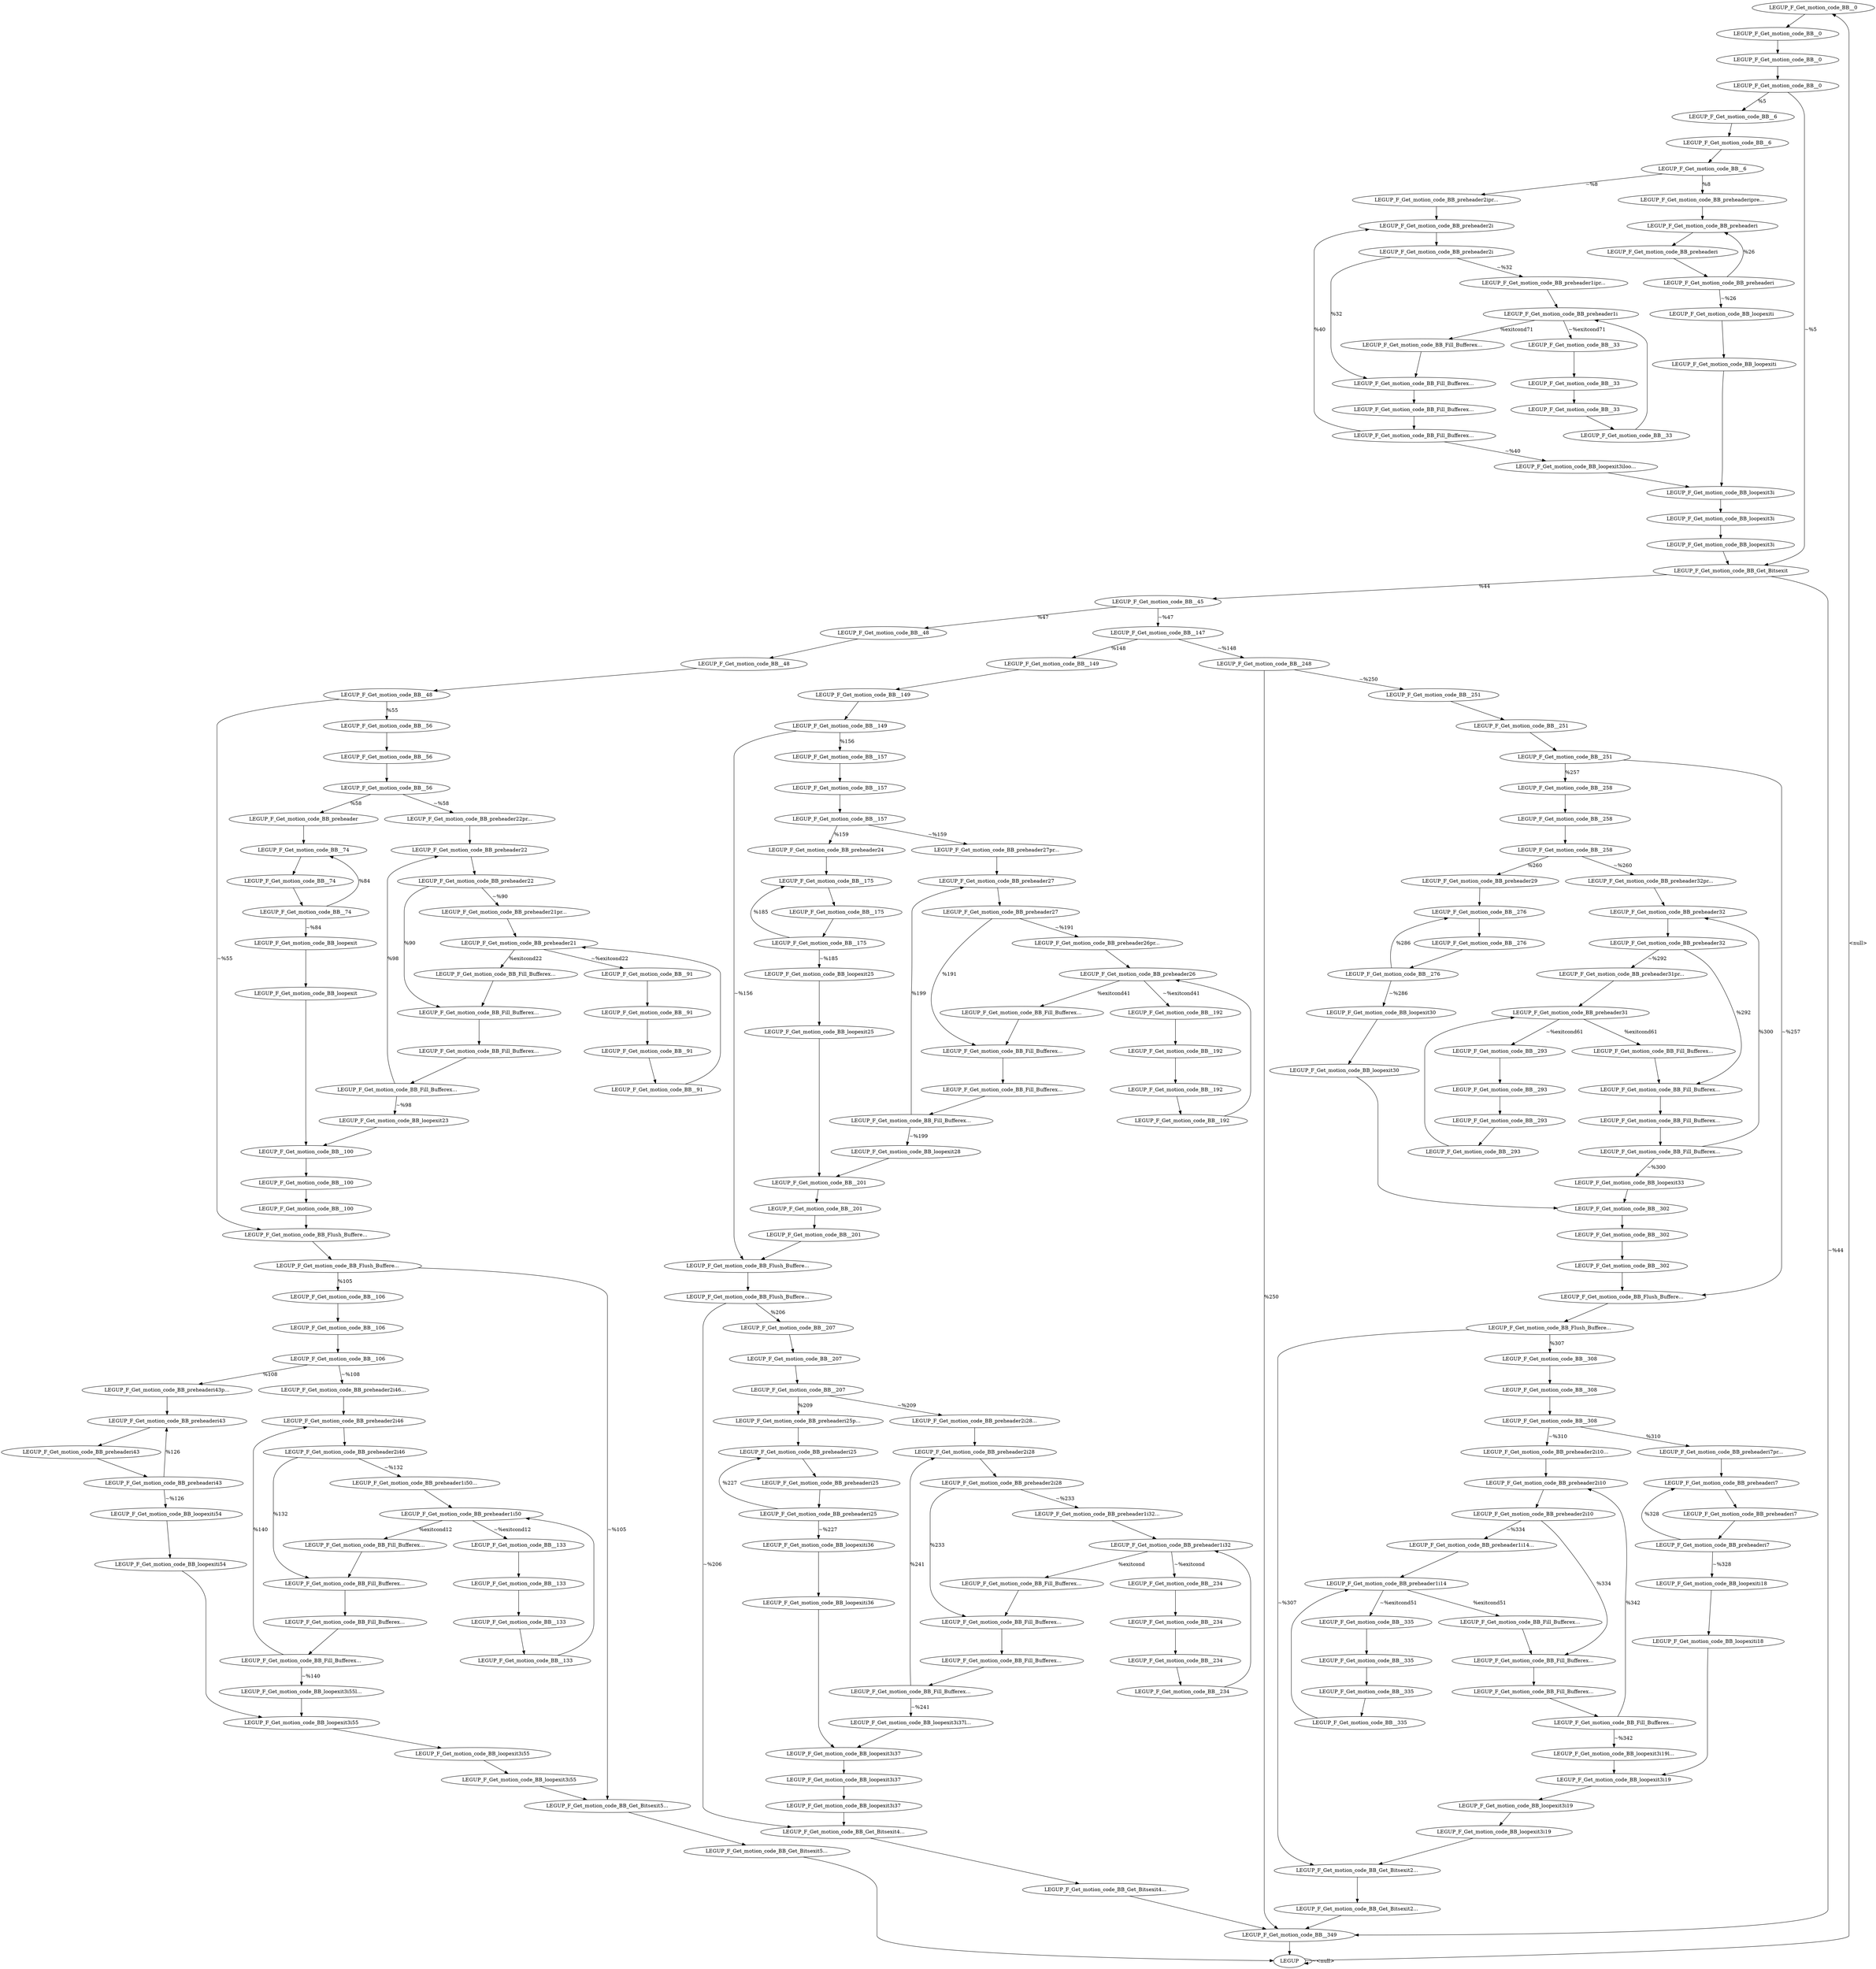 digraph {
Node0x30d54e0[label="LEGUP_F_Get_motion_code_BB__0"];
Node0x30d5340[label="LEGUP"];
Node0x30d5340 -> Node0x30d54e0[label="<null>"];
Node0x30d5340 -> Node0x30d5340[label="~<null>"];
Node0x30d55b0[label="LEGUP_F_Get_motion_code_BB__0"];
Node0x30d54e0 -> Node0x30d55b0;
Node0x30d5680[label="LEGUP_F_Get_motion_code_BB__0"];
Node0x30d55b0 -> Node0x30d5680;
Node0x30d5750[label="LEGUP_F_Get_motion_code_BB__0"];
Node0x30d5680 -> Node0x30d5750;
Node0x30d5820[label="LEGUP_F_Get_motion_code_BB__6"];
Node0x30d5750 -> Node0x30d5820[label="%5"];
Node0x30d6d40[label="LEGUP_F_Get_motion_code_BB_Get_Bitsexit"];
Node0x30d5750 -> Node0x30d6d40[label="~%5"];
Node0x30d58f0[label="LEGUP_F_Get_motion_code_BB__6"];
Node0x30d5820 -> Node0x30d58f0;
Node0x30d59c0[label="LEGUP_F_Get_motion_code_BB__6"];
Node0x30d58f0 -> Node0x30d59c0;
Node0x30d5b60[label="LEGUP_F_Get_motion_code_BB_preheaderipre..."];
Node0x30d59c0 -> Node0x30d5b60[label="%8"];
Node0x30d5a90[label="LEGUP_F_Get_motion_code_BB_preheader2ipr..."];
Node0x30d59c0 -> Node0x30d5a90[label="~%8"];
Node0x30d5ea0[label="LEGUP_F_Get_motion_code_BB_preheader2i"];
Node0x30d5a90 -> Node0x30d5ea0;
Node0x30d5c30[label="LEGUP_F_Get_motion_code_BB_preheaderi"];
Node0x30d5b60 -> Node0x30d5c30;
Node0x30d5d00[label="LEGUP_F_Get_motion_code_BB_preheaderi"];
Node0x30d5c30 -> Node0x30d5d00;
Node0x30d5dd0[label="LEGUP_F_Get_motion_code_BB_preheaderi"];
Node0x30d5d00 -> Node0x30d5dd0;
Node0x30d5dd0 -> Node0x30d5c30[label="%26"];
Node0x30d6860[label="LEGUP_F_Get_motion_code_BB_loopexiti"];
Node0x30d5dd0 -> Node0x30d6860[label="~%26"];
Node0x30d5f70[label="LEGUP_F_Get_motion_code_BB_preheader2i"];
Node0x30d5ea0 -> Node0x30d5f70;
Node0x30d65f0[label="LEGUP_F_Get_motion_code_BB_Fill_Bufferex..."];
Node0x30d5f70 -> Node0x30d65f0[label="%32"];
Node0x30d6040[label="LEGUP_F_Get_motion_code_BB_preheader1ipr..."];
Node0x30d5f70 -> Node0x30d6040[label="~%32"];
Node0x30d6110[label="LEGUP_F_Get_motion_code_BB_preheader1i"];
Node0x30d6040 -> Node0x30d6110;
Node0x30d6520[label="LEGUP_F_Get_motion_code_BB_Fill_Bufferex..."];
Node0x30d6110 -> Node0x30d6520[label="%exitcond71"];
Node0x30d61e0[label="LEGUP_F_Get_motion_code_BB__33"];
Node0x30d6110 -> Node0x30d61e0[label="~%exitcond71"];
Node0x30d62b0[label="LEGUP_F_Get_motion_code_BB__33"];
Node0x30d61e0 -> Node0x30d62b0;
Node0x30d6380[label="LEGUP_F_Get_motion_code_BB__33"];
Node0x30d62b0 -> Node0x30d6380;
Node0x30d6450[label="LEGUP_F_Get_motion_code_BB__33"];
Node0x30d6380 -> Node0x30d6450;
Node0x30d6450 -> Node0x30d6110;
Node0x30d6520 -> Node0x30d65f0;
Node0x30d66c0[label="LEGUP_F_Get_motion_code_BB_Fill_Bufferex..."];
Node0x30d65f0 -> Node0x30d66c0;
Node0x30d6790[label="LEGUP_F_Get_motion_code_BB_Fill_Bufferex..."];
Node0x30d66c0 -> Node0x30d6790;
Node0x30d6790 -> Node0x30d5ea0[label="%40"];
Node0x30d6a00[label="LEGUP_F_Get_motion_code_BB_loopexit3iloo..."];
Node0x30d6790 -> Node0x30d6a00[label="~%40"];
Node0x30d6930[label="LEGUP_F_Get_motion_code_BB_loopexiti"];
Node0x30d6860 -> Node0x30d6930;
Node0x30d6ad0[label="LEGUP_F_Get_motion_code_BB_loopexit3i"];
Node0x30d6930 -> Node0x30d6ad0;
Node0x30d6a00 -> Node0x30d6ad0;
Node0x30d6ba0[label="LEGUP_F_Get_motion_code_BB_loopexit3i"];
Node0x30d6ad0 -> Node0x30d6ba0;
Node0x30d6c70[label="LEGUP_F_Get_motion_code_BB_loopexit3i"];
Node0x30d6ba0 -> Node0x30d6c70;
Node0x30d6c70 -> Node0x30d6d40;
Node0x30d6e10[label="LEGUP_F_Get_motion_code_BB__45"];
Node0x30d6d40 -> Node0x30d6e10[label="%44"];
Node0x30f15e0[label="LEGUP_F_Get_motion_code_BB__349"];
Node0x30d6d40 -> Node0x30f15e0[label="~%44"];
Node0x30d6ee0[label="LEGUP_F_Get_motion_code_BB__48"];
Node0x30d6e10 -> Node0x30d6ee0[label="%47"];
Node0x30eb460[label="LEGUP_F_Get_motion_code_BB__147"];
Node0x30d6e10 -> Node0x30eb460[label="~%47"];
Node0x30d6fb0[label="LEGUP_F_Get_motion_code_BB__48"];
Node0x30d6ee0 -> Node0x30d6fb0;
Node0x30d7080[label="LEGUP_F_Get_motion_code_BB__48"];
Node0x30d6fb0 -> Node0x30d7080;
Node0x30d7150[label="LEGUP_F_Get_motion_code_BB__56"];
Node0x30d7080 -> Node0x30d7150[label="%55"];
Node0x30e9c00[label="LEGUP_F_Get_motion_code_BB_Flush_Buffere..."];
Node0x30d7080 -> Node0x30e9c00[label="~%55"];
Node0x30d7220[label="LEGUP_F_Get_motion_code_BB__56"];
Node0x30d7150 -> Node0x30d7220;
Node0x30d72f0[label="LEGUP_F_Get_motion_code_BB__56"];
Node0x30d7220 -> Node0x30d72f0;
Node0x30d7490[label="LEGUP_F_Get_motion_code_BB_preheader"];
Node0x30d72f0 -> Node0x30d7490[label="%58"];
Node0x30d73c0[label="LEGUP_F_Get_motion_code_BB_preheader22pr..."];
Node0x30d72f0 -> Node0x30d73c0[label="~%58"];
Node0x30d77d0[label="LEGUP_F_Get_motion_code_BB_preheader22"];
Node0x30d73c0 -> Node0x30d77d0;
Node0x30d7560[label="LEGUP_F_Get_motion_code_BB__74"];
Node0x30d7490 -> Node0x30d7560;
Node0x30d7630[label="LEGUP_F_Get_motion_code_BB__74"];
Node0x30d7560 -> Node0x30d7630;
Node0x30d7700[label="LEGUP_F_Get_motion_code_BB__74"];
Node0x30d7630 -> Node0x30d7700;
Node0x30d7700 -> Node0x30d7560[label="%84"];
Node0x30e9720[label="LEGUP_F_Get_motion_code_BB_loopexit"];
Node0x30d7700 -> Node0x30e9720[label="~%84"];
Node0x30d78a0[label="LEGUP_F_Get_motion_code_BB_preheader22"];
Node0x30d77d0 -> Node0x30d78a0;
Node0x30e94b0[label="LEGUP_F_Get_motion_code_BB_Fill_Bufferex..."];
Node0x30d78a0 -> Node0x30e94b0[label="%90"];
Node0x30d7970[label="LEGUP_F_Get_motion_code_BB_preheader21pr..."];
Node0x30d78a0 -> Node0x30d7970[label="~%90"];
Node0x30d7a40[label="LEGUP_F_Get_motion_code_BB_preheader21"];
Node0x30d7970 -> Node0x30d7a40;
Node0x30e93e0[label="LEGUP_F_Get_motion_code_BB_Fill_Bufferex..."];
Node0x30d7a40 -> Node0x30e93e0[label="%exitcond22"];
Node0x30d7b10[label="LEGUP_F_Get_motion_code_BB__91"];
Node0x30d7a40 -> Node0x30d7b10[label="~%exitcond22"];
Node0x30d7be0[label="LEGUP_F_Get_motion_code_BB__91"];
Node0x30d7b10 -> Node0x30d7be0;
Node0x30d7cb0[label="LEGUP_F_Get_motion_code_BB__91"];
Node0x30d7be0 -> Node0x30d7cb0;
Node0x30e9310[label="LEGUP_F_Get_motion_code_BB__91"];
Node0x30d7cb0 -> Node0x30e9310;
Node0x30e9310 -> Node0x30d7a40;
Node0x30e93e0 -> Node0x30e94b0;
Node0x30e9580[label="LEGUP_F_Get_motion_code_BB_Fill_Bufferex..."];
Node0x30e94b0 -> Node0x30e9580;
Node0x30e9650[label="LEGUP_F_Get_motion_code_BB_Fill_Bufferex..."];
Node0x30e9580 -> Node0x30e9650;
Node0x30e9650 -> Node0x30d77d0[label="%98"];
Node0x30e98c0[label="LEGUP_F_Get_motion_code_BB_loopexit23"];
Node0x30e9650 -> Node0x30e98c0[label="~%98"];
Node0x30e97f0[label="LEGUP_F_Get_motion_code_BB_loopexit"];
Node0x30e9720 -> Node0x30e97f0;
Node0x30e9990[label="LEGUP_F_Get_motion_code_BB__100"];
Node0x30e97f0 -> Node0x30e9990;
Node0x30e98c0 -> Node0x30e9990;
Node0x30e9a60[label="LEGUP_F_Get_motion_code_BB__100"];
Node0x30e9990 -> Node0x30e9a60;
Node0x30e9b30[label="LEGUP_F_Get_motion_code_BB__100"];
Node0x30e9a60 -> Node0x30e9b30;
Node0x30e9b30 -> Node0x30e9c00;
Node0x30e9cd0[label="LEGUP_F_Get_motion_code_BB_Flush_Buffere..."];
Node0x30e9c00 -> Node0x30e9cd0;
Node0x30e9da0[label="LEGUP_F_Get_motion_code_BB__106"];
Node0x30e9cd0 -> Node0x30e9da0[label="%105"];
Node0x30eb2c0[label="LEGUP_F_Get_motion_code_BB_Get_Bitsexit5..."];
Node0x30e9cd0 -> Node0x30eb2c0[label="~%105"];
Node0x30e9e70[label="LEGUP_F_Get_motion_code_BB__106"];
Node0x30e9da0 -> Node0x30e9e70;
Node0x30e9f40[label="LEGUP_F_Get_motion_code_BB__106"];
Node0x30e9e70 -> Node0x30e9f40;
Node0x30ea0e0[label="LEGUP_F_Get_motion_code_BB_preheaderi43p..."];
Node0x30e9f40 -> Node0x30ea0e0[label="%108"];
Node0x30ea010[label="LEGUP_F_Get_motion_code_BB_preheader2i46..."];
Node0x30e9f40 -> Node0x30ea010[label="~%108"];
Node0x30ea420[label="LEGUP_F_Get_motion_code_BB_preheader2i46"];
Node0x30ea010 -> Node0x30ea420;
Node0x30ea1b0[label="LEGUP_F_Get_motion_code_BB_preheaderi43"];
Node0x30ea0e0 -> Node0x30ea1b0;
Node0x30ea280[label="LEGUP_F_Get_motion_code_BB_preheaderi43"];
Node0x30ea1b0 -> Node0x30ea280;
Node0x30ea350[label="LEGUP_F_Get_motion_code_BB_preheaderi43"];
Node0x30ea280 -> Node0x30ea350;
Node0x30ea350 -> Node0x30ea1b0[label="%126"];
Node0x30eade0[label="LEGUP_F_Get_motion_code_BB_loopexiti54"];
Node0x30ea350 -> Node0x30eade0[label="~%126"];
Node0x30ea4f0[label="LEGUP_F_Get_motion_code_BB_preheader2i46"];
Node0x30ea420 -> Node0x30ea4f0;
Node0x30eab70[label="LEGUP_F_Get_motion_code_BB_Fill_Bufferex..."];
Node0x30ea4f0 -> Node0x30eab70[label="%132"];
Node0x30ea5c0[label="LEGUP_F_Get_motion_code_BB_preheader1i50..."];
Node0x30ea4f0 -> Node0x30ea5c0[label="~%132"];
Node0x30ea690[label="LEGUP_F_Get_motion_code_BB_preheader1i50"];
Node0x30ea5c0 -> Node0x30ea690;
Node0x30eaaa0[label="LEGUP_F_Get_motion_code_BB_Fill_Bufferex..."];
Node0x30ea690 -> Node0x30eaaa0[label="%exitcond12"];
Node0x30ea760[label="LEGUP_F_Get_motion_code_BB__133"];
Node0x30ea690 -> Node0x30ea760[label="~%exitcond12"];
Node0x30ea830[label="LEGUP_F_Get_motion_code_BB__133"];
Node0x30ea760 -> Node0x30ea830;
Node0x30ea900[label="LEGUP_F_Get_motion_code_BB__133"];
Node0x30ea830 -> Node0x30ea900;
Node0x30ea9d0[label="LEGUP_F_Get_motion_code_BB__133"];
Node0x30ea900 -> Node0x30ea9d0;
Node0x30ea9d0 -> Node0x30ea690;
Node0x30eaaa0 -> Node0x30eab70;
Node0x30eac40[label="LEGUP_F_Get_motion_code_BB_Fill_Bufferex..."];
Node0x30eab70 -> Node0x30eac40;
Node0x30ead10[label="LEGUP_F_Get_motion_code_BB_Fill_Bufferex..."];
Node0x30eac40 -> Node0x30ead10;
Node0x30ead10 -> Node0x30ea420[label="%140"];
Node0x30eaf80[label="LEGUP_F_Get_motion_code_BB_loopexit3i55l..."];
Node0x30ead10 -> Node0x30eaf80[label="~%140"];
Node0x30eaeb0[label="LEGUP_F_Get_motion_code_BB_loopexiti54"];
Node0x30eade0 -> Node0x30eaeb0;
Node0x30eb050[label="LEGUP_F_Get_motion_code_BB_loopexit3i55"];
Node0x30eaeb0 -> Node0x30eb050;
Node0x30eaf80 -> Node0x30eb050;
Node0x30eb120[label="LEGUP_F_Get_motion_code_BB_loopexit3i55"];
Node0x30eb050 -> Node0x30eb120;
Node0x30eb1f0[label="LEGUP_F_Get_motion_code_BB_loopexit3i55"];
Node0x30eb120 -> Node0x30eb1f0;
Node0x30eb1f0 -> Node0x30eb2c0;
Node0x30eb390[label="LEGUP_F_Get_motion_code_BB_Get_Bitsexit5..."];
Node0x30eb2c0 -> Node0x30eb390;
Node0x30eb390 -> Node0x30d5340;
Node0x30eb530[label="LEGUP_F_Get_motion_code_BB__149"];
Node0x30eb460 -> Node0x30eb530[label="%148"];
Node0x30ee520[label="LEGUP_F_Get_motion_code_BB__248"];
Node0x30eb460 -> Node0x30ee520[label="~%148"];
Node0x30eb600[label="LEGUP_F_Get_motion_code_BB__149"];
Node0x30eb530 -> Node0x30eb600;
Node0x30eb6d0[label="LEGUP_F_Get_motion_code_BB__149"];
Node0x30eb600 -> Node0x30eb6d0;
Node0x30eb7a0[label="LEGUP_F_Get_motion_code_BB__157"];
Node0x30eb6d0 -> Node0x30eb7a0[label="%156"];
Node0x30eccc0[label="LEGUP_F_Get_motion_code_BB_Flush_Buffere..."];
Node0x30eb6d0 -> Node0x30eccc0[label="~%156"];
Node0x30eb870[label="LEGUP_F_Get_motion_code_BB__157"];
Node0x30eb7a0 -> Node0x30eb870;
Node0x30eb940[label="LEGUP_F_Get_motion_code_BB__157"];
Node0x30eb870 -> Node0x30eb940;
Node0x30ebae0[label="LEGUP_F_Get_motion_code_BB_preheader24"];
Node0x30eb940 -> Node0x30ebae0[label="%159"];
Node0x30eba10[label="LEGUP_F_Get_motion_code_BB_preheader27pr..."];
Node0x30eb940 -> Node0x30eba10[label="~%159"];
Node0x30ebe20[label="LEGUP_F_Get_motion_code_BB_preheader27"];
Node0x30eba10 -> Node0x30ebe20;
Node0x30ebbb0[label="LEGUP_F_Get_motion_code_BB__175"];
Node0x30ebae0 -> Node0x30ebbb0;
Node0x30ebc80[label="LEGUP_F_Get_motion_code_BB__175"];
Node0x30ebbb0 -> Node0x30ebc80;
Node0x30ebd50[label="LEGUP_F_Get_motion_code_BB__175"];
Node0x30ebc80 -> Node0x30ebd50;
Node0x30ebd50 -> Node0x30ebbb0[label="%185"];
Node0x30ec7e0[label="LEGUP_F_Get_motion_code_BB_loopexit25"];
Node0x30ebd50 -> Node0x30ec7e0[label="~%185"];
Node0x30ebef0[label="LEGUP_F_Get_motion_code_BB_preheader27"];
Node0x30ebe20 -> Node0x30ebef0;
Node0x30ec570[label="LEGUP_F_Get_motion_code_BB_Fill_Bufferex..."];
Node0x30ebef0 -> Node0x30ec570[label="%191"];
Node0x30ebfc0[label="LEGUP_F_Get_motion_code_BB_preheader26pr..."];
Node0x30ebef0 -> Node0x30ebfc0[label="~%191"];
Node0x30ec090[label="LEGUP_F_Get_motion_code_BB_preheader26"];
Node0x30ebfc0 -> Node0x30ec090;
Node0x30ec4a0[label="LEGUP_F_Get_motion_code_BB_Fill_Bufferex..."];
Node0x30ec090 -> Node0x30ec4a0[label="%exitcond41"];
Node0x30ec160[label="LEGUP_F_Get_motion_code_BB__192"];
Node0x30ec090 -> Node0x30ec160[label="~%exitcond41"];
Node0x30ec230[label="LEGUP_F_Get_motion_code_BB__192"];
Node0x30ec160 -> Node0x30ec230;
Node0x30ec300[label="LEGUP_F_Get_motion_code_BB__192"];
Node0x30ec230 -> Node0x30ec300;
Node0x30ec3d0[label="LEGUP_F_Get_motion_code_BB__192"];
Node0x30ec300 -> Node0x30ec3d0;
Node0x30ec3d0 -> Node0x30ec090;
Node0x30ec4a0 -> Node0x30ec570;
Node0x30ec640[label="LEGUP_F_Get_motion_code_BB_Fill_Bufferex..."];
Node0x30ec570 -> Node0x30ec640;
Node0x30ec710[label="LEGUP_F_Get_motion_code_BB_Fill_Bufferex..."];
Node0x30ec640 -> Node0x30ec710;
Node0x30ec710 -> Node0x30ebe20[label="%199"];
Node0x30ec980[label="LEGUP_F_Get_motion_code_BB_loopexit28"];
Node0x30ec710 -> Node0x30ec980[label="~%199"];
Node0x30ec8b0[label="LEGUP_F_Get_motion_code_BB_loopexit25"];
Node0x30ec7e0 -> Node0x30ec8b0;
Node0x30eca50[label="LEGUP_F_Get_motion_code_BB__201"];
Node0x30ec8b0 -> Node0x30eca50;
Node0x30ec980 -> Node0x30eca50;
Node0x30ecb20[label="LEGUP_F_Get_motion_code_BB__201"];
Node0x30eca50 -> Node0x30ecb20;
Node0x30ecbf0[label="LEGUP_F_Get_motion_code_BB__201"];
Node0x30ecb20 -> Node0x30ecbf0;
Node0x30ecbf0 -> Node0x30eccc0;
Node0x30ecd90[label="LEGUP_F_Get_motion_code_BB_Flush_Buffere..."];
Node0x30eccc0 -> Node0x30ecd90;
Node0x30ece60[label="LEGUP_F_Get_motion_code_BB__207"];
Node0x30ecd90 -> Node0x30ece60[label="%206"];
Node0x30ee380[label="LEGUP_F_Get_motion_code_BB_Get_Bitsexit4..."];
Node0x30ecd90 -> Node0x30ee380[label="~%206"];
Node0x30ecf30[label="LEGUP_F_Get_motion_code_BB__207"];
Node0x30ece60 -> Node0x30ecf30;
Node0x30ed000[label="LEGUP_F_Get_motion_code_BB__207"];
Node0x30ecf30 -> Node0x30ed000;
Node0x30ed1a0[label="LEGUP_F_Get_motion_code_BB_preheaderi25p..."];
Node0x30ed000 -> Node0x30ed1a0[label="%209"];
Node0x30ed0d0[label="LEGUP_F_Get_motion_code_BB_preheader2i28..."];
Node0x30ed000 -> Node0x30ed0d0[label="~%209"];
Node0x30ed4e0[label="LEGUP_F_Get_motion_code_BB_preheader2i28"];
Node0x30ed0d0 -> Node0x30ed4e0;
Node0x30ed270[label="LEGUP_F_Get_motion_code_BB_preheaderi25"];
Node0x30ed1a0 -> Node0x30ed270;
Node0x30ed340[label="LEGUP_F_Get_motion_code_BB_preheaderi25"];
Node0x30ed270 -> Node0x30ed340;
Node0x30ed410[label="LEGUP_F_Get_motion_code_BB_preheaderi25"];
Node0x30ed340 -> Node0x30ed410;
Node0x30ed410 -> Node0x30ed270[label="%227"];
Node0x30edea0[label="LEGUP_F_Get_motion_code_BB_loopexiti36"];
Node0x30ed410 -> Node0x30edea0[label="~%227"];
Node0x30ed5b0[label="LEGUP_F_Get_motion_code_BB_preheader2i28"];
Node0x30ed4e0 -> Node0x30ed5b0;
Node0x30edc30[label="LEGUP_F_Get_motion_code_BB_Fill_Bufferex..."];
Node0x30ed5b0 -> Node0x30edc30[label="%233"];
Node0x30ed680[label="LEGUP_F_Get_motion_code_BB_preheader1i32..."];
Node0x30ed5b0 -> Node0x30ed680[label="~%233"];
Node0x30ed750[label="LEGUP_F_Get_motion_code_BB_preheader1i32"];
Node0x30ed680 -> Node0x30ed750;
Node0x30edb60[label="LEGUP_F_Get_motion_code_BB_Fill_Bufferex..."];
Node0x30ed750 -> Node0x30edb60[label="%exitcond"];
Node0x30ed820[label="LEGUP_F_Get_motion_code_BB__234"];
Node0x30ed750 -> Node0x30ed820[label="~%exitcond"];
Node0x30ed8f0[label="LEGUP_F_Get_motion_code_BB__234"];
Node0x30ed820 -> Node0x30ed8f0;
Node0x30ed9c0[label="LEGUP_F_Get_motion_code_BB__234"];
Node0x30ed8f0 -> Node0x30ed9c0;
Node0x30eda90[label="LEGUP_F_Get_motion_code_BB__234"];
Node0x30ed9c0 -> Node0x30eda90;
Node0x30eda90 -> Node0x30ed750;
Node0x30edb60 -> Node0x30edc30;
Node0x30edd00[label="LEGUP_F_Get_motion_code_BB_Fill_Bufferex..."];
Node0x30edc30 -> Node0x30edd00;
Node0x30eddd0[label="LEGUP_F_Get_motion_code_BB_Fill_Bufferex..."];
Node0x30edd00 -> Node0x30eddd0;
Node0x30eddd0 -> Node0x30ed4e0[label="%241"];
Node0x30ee040[label="LEGUP_F_Get_motion_code_BB_loopexit3i37l..."];
Node0x30eddd0 -> Node0x30ee040[label="~%241"];
Node0x30edf70[label="LEGUP_F_Get_motion_code_BB_loopexiti36"];
Node0x30edea0 -> Node0x30edf70;
Node0x30ee110[label="LEGUP_F_Get_motion_code_BB_loopexit3i37"];
Node0x30edf70 -> Node0x30ee110;
Node0x30ee040 -> Node0x30ee110;
Node0x30ee1e0[label="LEGUP_F_Get_motion_code_BB_loopexit3i37"];
Node0x30ee110 -> Node0x30ee1e0;
Node0x30ee2b0[label="LEGUP_F_Get_motion_code_BB_loopexit3i37"];
Node0x30ee1e0 -> Node0x30ee2b0;
Node0x30ee2b0 -> Node0x30ee380;
Node0x30ee450[label="LEGUP_F_Get_motion_code_BB_Get_Bitsexit4..."];
Node0x30ee380 -> Node0x30ee450;
Node0x30ee450 -> Node0x30f15e0;
Node0x30ee520 -> Node0x30f15e0[label="%250"];
Node0x30ee5f0[label="LEGUP_F_Get_motion_code_BB__251"];
Node0x30ee520 -> Node0x30ee5f0[label="~%250"];
Node0x30ee6c0[label="LEGUP_F_Get_motion_code_BB__251"];
Node0x30ee5f0 -> Node0x30ee6c0;
Node0x30ee790[label="LEGUP_F_Get_motion_code_BB__251"];
Node0x30ee6c0 -> Node0x30ee790;
Node0x30ee860[label="LEGUP_F_Get_motion_code_BB__258"];
Node0x30ee790 -> Node0x30ee860[label="%257"];
Node0x30efd80[label="LEGUP_F_Get_motion_code_BB_Flush_Buffere..."];
Node0x30ee790 -> Node0x30efd80[label="~%257"];
Node0x30ee930[label="LEGUP_F_Get_motion_code_BB__258"];
Node0x30ee860 -> Node0x30ee930;
Node0x30eea00[label="LEGUP_F_Get_motion_code_BB__258"];
Node0x30ee930 -> Node0x30eea00;
Node0x30eeba0[label="LEGUP_F_Get_motion_code_BB_preheader29"];
Node0x30eea00 -> Node0x30eeba0[label="%260"];
Node0x30eead0[label="LEGUP_F_Get_motion_code_BB_preheader32pr..."];
Node0x30eea00 -> Node0x30eead0[label="~%260"];
Node0x30eeee0[label="LEGUP_F_Get_motion_code_BB_preheader32"];
Node0x30eead0 -> Node0x30eeee0;
Node0x30eec70[label="LEGUP_F_Get_motion_code_BB__276"];
Node0x30eeba0 -> Node0x30eec70;
Node0x30eed40[label="LEGUP_F_Get_motion_code_BB__276"];
Node0x30eec70 -> Node0x30eed40;
Node0x30eee10[label="LEGUP_F_Get_motion_code_BB__276"];
Node0x30eed40 -> Node0x30eee10;
Node0x30eee10 -> Node0x30eec70[label="%286"];
Node0x30ef8a0[label="LEGUP_F_Get_motion_code_BB_loopexit30"];
Node0x30eee10 -> Node0x30ef8a0[label="~%286"];
Node0x30eefb0[label="LEGUP_F_Get_motion_code_BB_preheader32"];
Node0x30eeee0 -> Node0x30eefb0;
Node0x30ef630[label="LEGUP_F_Get_motion_code_BB_Fill_Bufferex..."];
Node0x30eefb0 -> Node0x30ef630[label="%292"];
Node0x30ef080[label="LEGUP_F_Get_motion_code_BB_preheader31pr..."];
Node0x30eefb0 -> Node0x30ef080[label="~%292"];
Node0x30ef150[label="LEGUP_F_Get_motion_code_BB_preheader31"];
Node0x30ef080 -> Node0x30ef150;
Node0x30ef560[label="LEGUP_F_Get_motion_code_BB_Fill_Bufferex..."];
Node0x30ef150 -> Node0x30ef560[label="%exitcond61"];
Node0x30ef220[label="LEGUP_F_Get_motion_code_BB__293"];
Node0x30ef150 -> Node0x30ef220[label="~%exitcond61"];
Node0x30ef2f0[label="LEGUP_F_Get_motion_code_BB__293"];
Node0x30ef220 -> Node0x30ef2f0;
Node0x30ef3c0[label="LEGUP_F_Get_motion_code_BB__293"];
Node0x30ef2f0 -> Node0x30ef3c0;
Node0x30ef490[label="LEGUP_F_Get_motion_code_BB__293"];
Node0x30ef3c0 -> Node0x30ef490;
Node0x30ef490 -> Node0x30ef150;
Node0x30ef560 -> Node0x30ef630;
Node0x30ef700[label="LEGUP_F_Get_motion_code_BB_Fill_Bufferex..."];
Node0x30ef630 -> Node0x30ef700;
Node0x30ef7d0[label="LEGUP_F_Get_motion_code_BB_Fill_Bufferex..."];
Node0x30ef700 -> Node0x30ef7d0;
Node0x30ef7d0 -> Node0x30eeee0[label="%300"];
Node0x30efa40[label="LEGUP_F_Get_motion_code_BB_loopexit33"];
Node0x30ef7d0 -> Node0x30efa40[label="~%300"];
Node0x30ef970[label="LEGUP_F_Get_motion_code_BB_loopexit30"];
Node0x30ef8a0 -> Node0x30ef970;
Node0x30efb10[label="LEGUP_F_Get_motion_code_BB__302"];
Node0x30ef970 -> Node0x30efb10;
Node0x30efa40 -> Node0x30efb10;
Node0x30efbe0[label="LEGUP_F_Get_motion_code_BB__302"];
Node0x30efb10 -> Node0x30efbe0;
Node0x30efcb0[label="LEGUP_F_Get_motion_code_BB__302"];
Node0x30efbe0 -> Node0x30efcb0;
Node0x30efcb0 -> Node0x30efd80;
Node0x30efe50[label="LEGUP_F_Get_motion_code_BB_Flush_Buffere..."];
Node0x30efd80 -> Node0x30efe50;
Node0x30eff20[label="LEGUP_F_Get_motion_code_BB__308"];
Node0x30efe50 -> Node0x30eff20[label="%307"];
Node0x30f1440[label="LEGUP_F_Get_motion_code_BB_Get_Bitsexit2..."];
Node0x30efe50 -> Node0x30f1440[label="~%307"];
Node0x30efff0[label="LEGUP_F_Get_motion_code_BB__308"];
Node0x30eff20 -> Node0x30efff0;
Node0x30f00c0[label="LEGUP_F_Get_motion_code_BB__308"];
Node0x30efff0 -> Node0x30f00c0;
Node0x30f0260[label="LEGUP_F_Get_motion_code_BB_preheaderi7pr..."];
Node0x30f00c0 -> Node0x30f0260[label="%310"];
Node0x30f0190[label="LEGUP_F_Get_motion_code_BB_preheader2i10..."];
Node0x30f00c0 -> Node0x30f0190[label="~%310"];
Node0x30f05a0[label="LEGUP_F_Get_motion_code_BB_preheader2i10"];
Node0x30f0190 -> Node0x30f05a0;
Node0x30f0330[label="LEGUP_F_Get_motion_code_BB_preheaderi7"];
Node0x30f0260 -> Node0x30f0330;
Node0x30f0400[label="LEGUP_F_Get_motion_code_BB_preheaderi7"];
Node0x30f0330 -> Node0x30f0400;
Node0x30f04d0[label="LEGUP_F_Get_motion_code_BB_preheaderi7"];
Node0x30f0400 -> Node0x30f04d0;
Node0x30f04d0 -> Node0x30f0330[label="%328"];
Node0x30f0f60[label="LEGUP_F_Get_motion_code_BB_loopexiti18"];
Node0x30f04d0 -> Node0x30f0f60[label="~%328"];
Node0x30f0670[label="LEGUP_F_Get_motion_code_BB_preheader2i10"];
Node0x30f05a0 -> Node0x30f0670;
Node0x30f0cf0[label="LEGUP_F_Get_motion_code_BB_Fill_Bufferex..."];
Node0x30f0670 -> Node0x30f0cf0[label="%334"];
Node0x30f0740[label="LEGUP_F_Get_motion_code_BB_preheader1i14..."];
Node0x30f0670 -> Node0x30f0740[label="~%334"];
Node0x30f0810[label="LEGUP_F_Get_motion_code_BB_preheader1i14"];
Node0x30f0740 -> Node0x30f0810;
Node0x30f0c20[label="LEGUP_F_Get_motion_code_BB_Fill_Bufferex..."];
Node0x30f0810 -> Node0x30f0c20[label="%exitcond51"];
Node0x30f08e0[label="LEGUP_F_Get_motion_code_BB__335"];
Node0x30f0810 -> Node0x30f08e0[label="~%exitcond51"];
Node0x30f09b0[label="LEGUP_F_Get_motion_code_BB__335"];
Node0x30f08e0 -> Node0x30f09b0;
Node0x30f0a80[label="LEGUP_F_Get_motion_code_BB__335"];
Node0x30f09b0 -> Node0x30f0a80;
Node0x30f0b50[label="LEGUP_F_Get_motion_code_BB__335"];
Node0x30f0a80 -> Node0x30f0b50;
Node0x30f0b50 -> Node0x30f0810;
Node0x30f0c20 -> Node0x30f0cf0;
Node0x30f0dc0[label="LEGUP_F_Get_motion_code_BB_Fill_Bufferex..."];
Node0x30f0cf0 -> Node0x30f0dc0;
Node0x30f0e90[label="LEGUP_F_Get_motion_code_BB_Fill_Bufferex..."];
Node0x30f0dc0 -> Node0x30f0e90;
Node0x30f0e90 -> Node0x30f05a0[label="%342"];
Node0x30f1100[label="LEGUP_F_Get_motion_code_BB_loopexit3i19l..."];
Node0x30f0e90 -> Node0x30f1100[label="~%342"];
Node0x30f1030[label="LEGUP_F_Get_motion_code_BB_loopexiti18"];
Node0x30f0f60 -> Node0x30f1030;
Node0x30f11d0[label="LEGUP_F_Get_motion_code_BB_loopexit3i19"];
Node0x30f1030 -> Node0x30f11d0;
Node0x30f1100 -> Node0x30f11d0;
Node0x30f12a0[label="LEGUP_F_Get_motion_code_BB_loopexit3i19"];
Node0x30f11d0 -> Node0x30f12a0;
Node0x30f1370[label="LEGUP_F_Get_motion_code_BB_loopexit3i19"];
Node0x30f12a0 -> Node0x30f1370;
Node0x30f1370 -> Node0x30f1440;
Node0x30f1510[label="LEGUP_F_Get_motion_code_BB_Get_Bitsexit2..."];
Node0x30f1440 -> Node0x30f1510;
Node0x30f1510 -> Node0x30f15e0;
Node0x30f15e0 -> Node0x30d5340;
}
